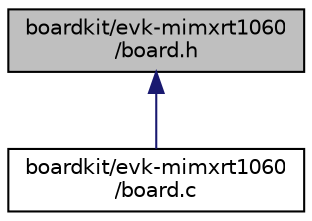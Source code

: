 digraph "boardkit/evk-mimxrt1060/board.h"
{
  edge [fontname="Helvetica",fontsize="10",labelfontname="Helvetica",labelfontsize="10"];
  node [fontname="Helvetica",fontsize="10",shape=record];
  Node4 [label="boardkit/evk-mimxrt1060\l/board.h",height=0.2,width=0.4,color="black", fillcolor="grey75", style="filled", fontcolor="black"];
  Node4 -> Node5 [dir="back",color="midnightblue",fontsize="10",style="solid",fontname="Helvetica"];
  Node5 [label="boardkit/evk-mimxrt1060\l/board.c",height=0.2,width=0.4,color="black", fillcolor="white", style="filled",URL="$evk-mimxrt1060_2board_8c.html"];
}
